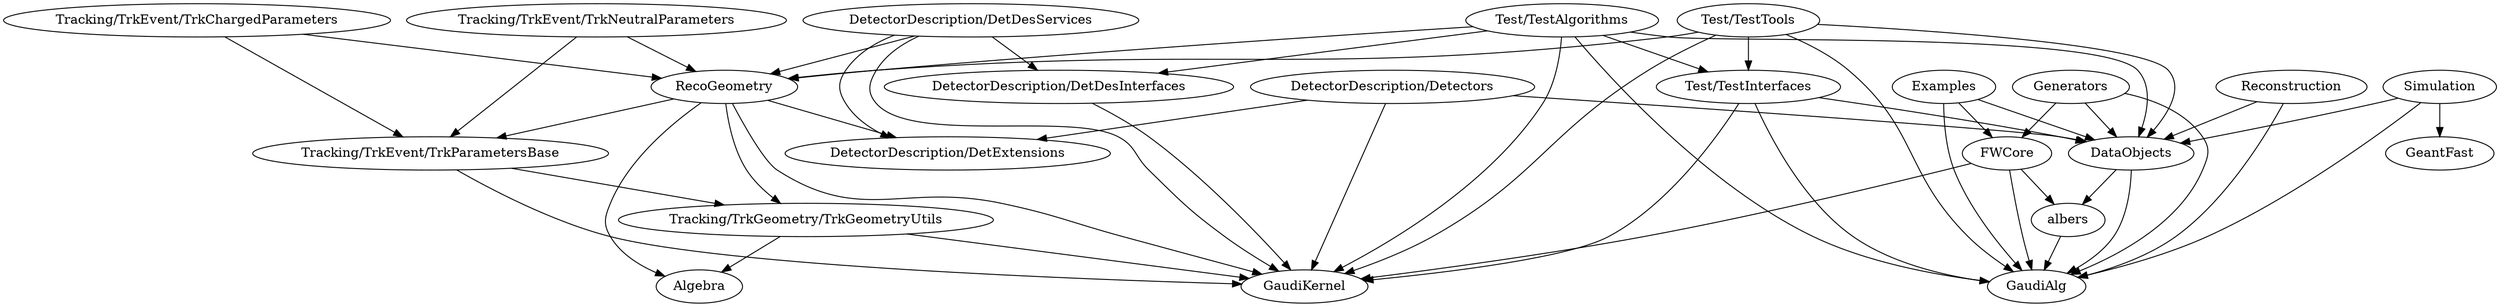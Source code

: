 digraph subdirs_deps {
"albers" -> "GaudiAlg";
"DataObjects" -> "GaudiAlg";
"DataObjects" -> "albers";
"Tracking/TrkGeometry/TrkGeometryUtils" -> "GaudiKernel";
"Tracking/TrkGeometry/TrkGeometryUtils" -> "Algebra";
"Tracking/TrkEvent/TrkParametersBase" -> "GaudiKernel";
"Tracking/TrkEvent/TrkParametersBase" -> "Tracking/TrkGeometry/TrkGeometryUtils";
"RecoGeometry" -> "Algebra";
"RecoGeometry" -> "Tracking/TrkEvent/TrkParametersBase";
"RecoGeometry" -> "Tracking/TrkGeometry/TrkGeometryUtils";
"RecoGeometry" -> "DetectorDescription/DetExtensions";
"RecoGeometry" -> "GaudiKernel";
"DetectorDescription/DetDesInterfaces" -> "GaudiKernel";
"DetectorDescription/DetDesServices" -> "GaudiKernel";
"DetectorDescription/DetDesServices" -> "RecoGeometry";
"DetectorDescription/DetDesServices" -> "DetectorDescription/DetDesInterfaces";
"DetectorDescription/DetDesServices" -> "DetectorDescription/DetExtensions";
"DetectorDescription/Detectors" -> "GaudiKernel";
"DetectorDescription/Detectors" -> "DataObjects";
"DetectorDescription/Detectors" -> "DetectorDescription/DetExtensions";
"FWCore" -> "GaudiAlg";
"FWCore" -> "GaudiKernel";
"FWCore" -> "albers";
"Examples" -> "GaudiAlg";
"Examples" -> "DataObjects";
"Examples" -> "FWCore";
"Generators" -> "GaudiAlg";
"Generators" -> "DataObjects";
"Generators" -> "FWCore";
"Reconstruction" -> "GaudiAlg";
"Reconstruction" -> "DataObjects";
"Simulation" -> "GaudiAlg";
"Simulation" -> "DataObjects";
"Simulation" -> "GeantFast";
"Test/TestInterfaces" -> "GaudiAlg";
"Test/TestInterfaces" -> "GaudiKernel";
"Test/TestInterfaces" -> "DataObjects";
"Test/TestAlgorithms" -> "GaudiAlg";
"Test/TestAlgorithms" -> "GaudiKernel";
"Test/TestAlgorithms" -> "DetectorDescription/DetDesInterfaces";
"Test/TestAlgorithms" -> "Test/TestInterfaces";
"Test/TestAlgorithms" -> "RecoGeometry";
"Test/TestAlgorithms" -> "DataObjects";
"Test/TestTools" -> "GaudiAlg";
"Test/TestTools" -> "GaudiKernel";
"Test/TestTools" -> "DataObjects";
"Test/TestTools" -> "Test/TestInterfaces";
"Test/TestTools" -> "RecoGeometry";
"Tracking/TrkEvent/TrkChargedParameters" -> "Tracking/TrkEvent/TrkParametersBase";
"Tracking/TrkEvent/TrkChargedParameters" -> "RecoGeometry";
"Tracking/TrkEvent/TrkNeutralParameters" -> "Tracking/TrkEvent/TrkParametersBase";
"Tracking/TrkEvent/TrkNeutralParameters" -> "RecoGeometry";
}
